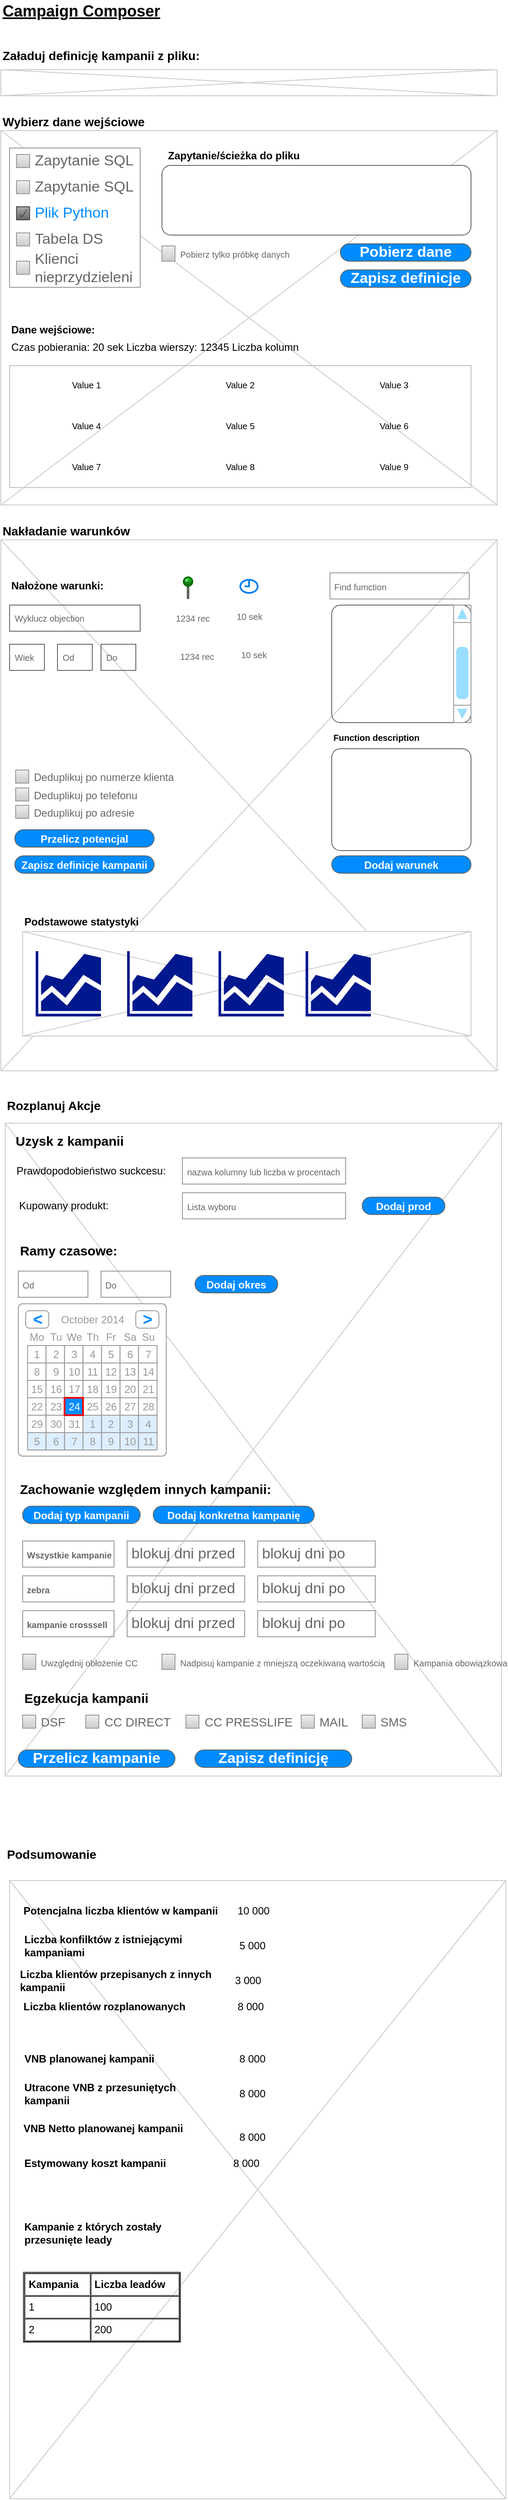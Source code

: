 <mxfile version="12.8.4" type="github">
  <diagram name="Page-1" id="f1b7ffb7-ca1e-a977-7cf5-a751b3c06c05">
    <mxGraphModel dx="1248" dy="627" grid="1" gridSize="10" guides="1" tooltips="1" connect="1" arrows="1" fold="1" page="1" pageScale="1" pageWidth="826" pageHeight="1169" background="#ffffff" math="0" shadow="0">
      <root>
        <mxCell id="0" />
        <mxCell id="1" parent="0" />
        <mxCell id="13" value="" style="verticalLabelPosition=bottom;verticalAlign=top;strokeWidth=1;shape=mxgraph.mockup.graphics.iconGrid;strokeColor=#CCCCCC;gridSize=1,1;" parent="1" vertex="1">
          <mxGeometry x="190" y="220" width="570" height="430" as="geometry" />
        </mxCell>
        <mxCell id="2" value="Campaign Composer" style="text;spacingTop=-5;fontSize=18;fontStyle=5" parent="1" vertex="1">
          <mxGeometry x="190" y="70" width="230" height="20" as="geometry" />
        </mxCell>
        <mxCell id="10" value="Wybierz dane wejściowe" style="text;spacingTop=-5;fontSize=14;fontStyle=1" parent="1" vertex="1">
          <mxGeometry x="190" y="200" width="250" height="20" as="geometry" />
        </mxCell>
        <mxCell id="50" value="" style="verticalLabelPosition=bottom;verticalAlign=top;strokeWidth=1;shape=mxgraph.mockup.graphics.iconGrid;strokeColor=#CCCCCC;gridSize=1,1;" parent="1" vertex="1">
          <mxGeometry x="190" y="150" width="570" height="30" as="geometry" />
        </mxCell>
        <mxCell id="51" value="Zapytanie/ścieżka do pliku" style="text;spacingTop=-5;fontStyle=1" parent="1" vertex="1">
          <mxGeometry x="380" y="240" width="30" height="20" as="geometry" />
        </mxCell>
        <mxCell id="rB9tY-ax31ugRvZ0QZS--175" value="" style="strokeWidth=1;shadow=0;dashed=0;align=center;html=1;shape=mxgraph.mockup.forms.rrect;rSize=0;strokeColor=#999999;fillColor=#ffffff;recursiveResize=0;" parent="1" vertex="1">
          <mxGeometry x="200" y="240" width="150" height="160" as="geometry" />
        </mxCell>
        <mxCell id="rB9tY-ax31ugRvZ0QZS--176" value="Zapytanie SQL" style="strokeWidth=1;shadow=0;dashed=0;align=center;html=1;shape=mxgraph.mockup.forms.rrect;rSize=0;fillColor=#eeeeee;strokeColor=#999999;gradientColor=#cccccc;align=left;spacingLeft=4;fontSize=17;fontColor=#666666;labelPosition=right;" parent="rB9tY-ax31ugRvZ0QZS--175" vertex="1">
          <mxGeometry x="8" y="7.5" width="15" height="15" as="geometry" />
        </mxCell>
        <mxCell id="rB9tY-ax31ugRvZ0QZS--177" value="Zapytanie SQL" style="strokeWidth=1;shadow=0;dashed=0;align=center;html=1;shape=mxgraph.mockup.forms.rrect;rSize=0;fillColor=#eeeeee;strokeColor=#999999;gradientColor=#cccccc;align=left;spacingLeft=4;fontSize=17;fontColor=#666666;labelPosition=right;" parent="rB9tY-ax31ugRvZ0QZS--175" vertex="1">
          <mxGeometry x="8" y="37.5" width="15" height="15" as="geometry" />
        </mxCell>
        <mxCell id="rB9tY-ax31ugRvZ0QZS--178" value="Plik Python" style="strokeWidth=1;shadow=0;dashed=0;align=center;html=1;shape=mxgraph.mockup.forms.checkbox;rSize=0;resizable=0;fillColor=#aaaaaa;strokeColor=#444444;gradientColor=#666666;align=left;spacingLeft=4;fontSize=17;fontColor=#008cff;labelPosition=right;" parent="rB9tY-ax31ugRvZ0QZS--175" vertex="1">
          <mxGeometry x="8" y="67.5" width="15" height="15" as="geometry" />
        </mxCell>
        <mxCell id="rB9tY-ax31ugRvZ0QZS--179" value="Tabela DS" style="strokeWidth=1;shadow=0;dashed=0;align=center;html=1;shape=mxgraph.mockup.forms.rrect;rSize=0;fillColor=#eeeeee;strokeColor=#999999;gradientColor=#cccccc;align=left;spacingLeft=4;fontSize=17;fontColor=#666666;labelPosition=right;" parent="rB9tY-ax31ugRvZ0QZS--175" vertex="1">
          <mxGeometry x="8" y="97.5" width="15" height="15" as="geometry" />
        </mxCell>
        <mxCell id="rB9tY-ax31ugRvZ0QZS--188" value="Klienci&lt;br&gt;nieprzydzieleni" style="strokeWidth=1;shadow=0;dashed=0;align=center;html=1;shape=mxgraph.mockup.forms.rrect;rSize=0;fillColor=#eeeeee;strokeColor=#999999;gradientColor=#cccccc;align=left;spacingLeft=4;fontSize=17;fontColor=#666666;labelPosition=right;" parent="rB9tY-ax31ugRvZ0QZS--175" vertex="1">
          <mxGeometry x="8" y="130" width="15" height="15" as="geometry" />
        </mxCell>
        <mxCell id="rB9tY-ax31ugRvZ0QZS--185" value="" style="shape=mxgraph.mockup.containers.marginRect;rectMarginTop=10;strokeColor=#666666;strokeWidth=1;dashed=0;rounded=1;arcSize=5;recursiveResize=0;" parent="1" vertex="1">
          <mxGeometry x="375" y="250" width="355" height="90" as="geometry" />
        </mxCell>
        <mxCell id="rB9tY-ax31ugRvZ0QZS--189" value="Załaduj definicję kampanii z pliku:" style="text;spacingTop=-5;fontSize=14;fontStyle=1" parent="1" vertex="1">
          <mxGeometry x="190" y="124" width="250" height="20" as="geometry" />
        </mxCell>
        <mxCell id="rB9tY-ax31ugRvZ0QZS--190" value="" style="shape=image;html=1;verticalAlign=top;verticalLabelPosition=bottom;labelBackgroundColor=#ffffff;imageAspect=0;aspect=fixed;image=https://cdn4.iconfinder.com/data/icons/common-toolbar/36/Open-128.png;fontSize=14;" parent="1" vertex="1">
          <mxGeometry x="210" y="156" width="18" height="18" as="geometry" />
        </mxCell>
        <mxCell id="rB9tY-ax31ugRvZ0QZS--191" value="Zapisz definicje" style="strokeWidth=1;shadow=0;dashed=0;align=center;html=1;shape=mxgraph.mockup.buttons.button;strokeColor=#666666;fontColor=#ffffff;mainText=;buttonStyle=round;fontSize=17;fontStyle=1;fillColor=#008cff;whiteSpace=wrap;" parent="1" vertex="1">
          <mxGeometry x="580" y="380" width="150" height="20" as="geometry" />
        </mxCell>
        <mxCell id="rB9tY-ax31ugRvZ0QZS--192" value="Pobierz dane" style="strokeWidth=1;shadow=0;dashed=0;align=center;html=1;shape=mxgraph.mockup.buttons.button;strokeColor=#666666;fontColor=#ffffff;mainText=;buttonStyle=round;fontSize=17;fontStyle=1;fillColor=#008cff;whiteSpace=wrap;" parent="1" vertex="1">
          <mxGeometry x="580" y="350" width="150" height="20" as="geometry" />
        </mxCell>
        <mxCell id="rB9tY-ax31ugRvZ0QZS--199" value="&lt;table border=&quot;0&quot; width=&quot;100%&quot; style=&quot;width: 100% ; height: 100% ; border-collapse: collapse ; font-size: 10px&quot;&gt;&lt;tbody&gt;&lt;tr&gt;&lt;td align=&quot;center&quot;&gt;&lt;font style=&quot;font-size: 10px&quot;&gt;Value 1&lt;/font&gt;&lt;/td&gt;&lt;td align=&quot;center&quot;&gt;&lt;font style=&quot;font-size: 10px&quot;&gt;Value 2&lt;/font&gt;&lt;/td&gt;&lt;td align=&quot;center&quot;&gt;&lt;font style=&quot;font-size: 10px&quot;&gt;Value 3&lt;/font&gt;&lt;/td&gt;&lt;/tr&gt;&lt;tr&gt;&lt;td align=&quot;center&quot;&gt;&lt;font style=&quot;font-size: 10px&quot;&gt;Value 4&lt;/font&gt;&lt;/td&gt;&lt;td align=&quot;center&quot;&gt;&lt;font style=&quot;font-size: 10px&quot;&gt;Value 5&lt;/font&gt;&lt;/td&gt;&lt;td align=&quot;center&quot;&gt;&lt;font style=&quot;font-size: 10px&quot;&gt;Value 6&lt;/font&gt;&lt;/td&gt;&lt;/tr&gt;&lt;tr&gt;&lt;td align=&quot;center&quot;&gt;&lt;font style=&quot;font-size: 10px&quot;&gt;Value 7&lt;/font&gt;&lt;/td&gt;&lt;td align=&quot;center&quot;&gt;&lt;font style=&quot;font-size: 10px&quot;&gt;Value 8&lt;/font&gt;&lt;/td&gt;&lt;td align=&quot;center&quot;&gt;&lt;font style=&quot;font-size: 10px&quot;&gt;Value 9&lt;/font&gt;&lt;/td&gt;&lt;/tr&gt;&lt;/tbody&gt;&lt;/table&gt;" style="text;html=1;strokeColor=#c0c0c0;fillColor=none;overflow=fill;fontSize=14;" parent="1" vertex="1">
          <mxGeometry x="200" y="490" width="530" height="140" as="geometry" />
        </mxCell>
        <mxCell id="rB9tY-ax31ugRvZ0QZS--203" value="Dane wejściowe:&#xa;" style="text;spacingTop=-5;fontStyle=1" parent="1" vertex="1">
          <mxGeometry x="200" y="440" width="30" height="20" as="geometry" />
        </mxCell>
        <mxCell id="rB9tY-ax31ugRvZ0QZS--206" value="Czas pobierania: 20 sek Liczba wierszy: 12345 Liczba kolumn" style="text;spacingTop=-5;fontStyle=0" parent="1" vertex="1">
          <mxGeometry x="200" y="460" width="30" height="20" as="geometry" />
        </mxCell>
        <mxCell id="rB9tY-ax31ugRvZ0QZS--207" value="&lt;font style=&quot;font-size: 10px&quot;&gt;Pobierz tylko próbkę danych&lt;/font&gt;" style="strokeWidth=1;shadow=0;dashed=0;align=center;html=1;shape=mxgraph.mockup.forms.rrect;rSize=0;fillColor=#eeeeee;strokeColor=#999999;gradientColor=#cccccc;align=left;spacingLeft=4;fontSize=17;fontColor=#666666;labelPosition=right;" parent="1" vertex="1">
          <mxGeometry x="375" y="352.5" width="15" height="17.5" as="geometry" />
        </mxCell>
        <mxCell id="rB9tY-ax31ugRvZ0QZS--212" value="Nakładanie warunków" style="text;spacingTop=-5;fontSize=14;fontStyle=1" parent="1" vertex="1">
          <mxGeometry x="190" y="670" width="250" height="20" as="geometry" />
        </mxCell>
        <mxCell id="rB9tY-ax31ugRvZ0QZS--213" value="" style="verticalLabelPosition=bottom;verticalAlign=top;strokeWidth=1;shape=mxgraph.mockup.graphics.iconGrid;strokeColor=#CCCCCC;gridSize=1,1;" parent="1" vertex="1">
          <mxGeometry x="190" y="690" width="570" height="610" as="geometry" />
        </mxCell>
        <mxCell id="rB9tY-ax31ugRvZ0QZS--224" value="" style="shape=mxgraph.mockup.containers.marginRect;rectMarginTop=10;strokeColor=#666666;strokeWidth=1;dashed=0;rounded=1;arcSize=5;recursiveResize=0;fillColor=none;gradientColor=none;fontSize=14;" parent="1" vertex="1">
          <mxGeometry x="570" y="755" width="160" height="145" as="geometry" />
        </mxCell>
        <mxCell id="rB9tY-ax31ugRvZ0QZS--230" value="" style="verticalLabelPosition=bottom;shadow=0;dashed=0;align=center;html=1;verticalAlign=top;strokeWidth=1;shape=mxgraph.mockup.navigation.scrollBar;strokeColor=#999999;barPos=20;fillColor2=#99ddff;strokeColor2=none;direction=north;fillColor=none;gradientColor=none;fontSize=10;" parent="1" vertex="1">
          <mxGeometry x="710" y="765" width="10" height="135" as="geometry" />
        </mxCell>
        <mxCell id="rB9tY-ax31ugRvZ0QZS--234" value="" style="shape=image;html=1;verticalAlign=top;verticalLabelPosition=bottom;labelBackgroundColor=#ffffff;imageAspect=0;aspect=fixed;image=https://cdn3.iconfinder.com/data/icons/wpzoom-developer-icon-set/500/67-128.png;fillColor=none;gradientColor=none;fontSize=13;" parent="1" vertex="1">
          <mxGeometry x="710" y="736" width="18" height="18" as="geometry" />
        </mxCell>
        <mxCell id="rB9tY-ax31ugRvZ0QZS--235" value="" style="shape=mxgraph.mockup.containers.marginRect;rectMarginTop=10;strokeColor=#666666;strokeWidth=1;dashed=0;rounded=1;arcSize=5;recursiveResize=0;fillColor=none;gradientColor=none;fontSize=12;" parent="1" vertex="1">
          <mxGeometry x="570" y="920" width="160" height="127" as="geometry" />
        </mxCell>
        <mxCell id="rB9tY-ax31ugRvZ0QZS--239" value="Function description" style="text;spacingTop=-5;fontStyle=1;fontSize=10;" parent="1" vertex="1">
          <mxGeometry x="570" y="910" width="30" height="20" as="geometry" />
        </mxCell>
        <mxCell id="rB9tY-ax31ugRvZ0QZS--242" value="&lt;span style=&quot;font-size: 12px&quot;&gt;Dodaj warunek&lt;/span&gt;" style="strokeWidth=1;shadow=0;dashed=0;align=center;html=1;shape=mxgraph.mockup.buttons.button;strokeColor=#666666;fontColor=#ffffff;mainText=;buttonStyle=round;fontSize=17;fontStyle=1;fillColor=#008cff;whiteSpace=wrap;" parent="1" vertex="1">
          <mxGeometry x="570" y="1053" width="160" height="20" as="geometry" />
        </mxCell>
        <mxCell id="rB9tY-ax31ugRvZ0QZS--243" value="Nałożone warunki:" style="text;spacingTop=-5;fontSize=12;fontStyle=1" parent="1" vertex="1">
          <mxGeometry x="200" y="734" width="250" height="20" as="geometry" />
        </mxCell>
        <mxCell id="rB9tY-ax31ugRvZ0QZS--244" value="&lt;font style=&quot;font-size: 10px&quot;&gt;Wyklucz objection&lt;/font&gt;" style="strokeWidth=1;shadow=0;dashed=0;align=center;html=1;shape=mxgraph.mockup.text.textBox;fontColor=#666666;align=left;fontSize=17;spacingLeft=4;spacingTop=-3;strokeColor=#666666;mainText=;fillColor=none;gradientColor=none;" parent="1" vertex="1">
          <mxGeometry x="200" y="765" width="150" height="30" as="geometry" />
        </mxCell>
        <mxCell id="rB9tY-ax31ugRvZ0QZS--245" value="" style="html=1;verticalLabelPosition=bottom;align=center;labelBackgroundColor=#ffffff;verticalAlign=top;strokeWidth=2;strokeColor=#0080F0;shadow=0;dashed=0;shape=mxgraph.ios7.icons.clock;fillColor=none;gradientColor=none;fontSize=12;" parent="1" vertex="1">
          <mxGeometry x="465" y="736" width="20" height="15" as="geometry" />
        </mxCell>
        <mxCell id="rB9tY-ax31ugRvZ0QZS--246" value="&lt;font style=&quot;font-size: 10px&quot;&gt;10 sek&lt;/font&gt;" style="strokeWidth=1;shadow=0;dashed=0;align=center;html=1;shape=mxgraph.mockup.text.textBox;fontColor=#666666;align=left;fontSize=17;spacingLeft=4;spacingTop=-3;strokeColor=none;mainText=;fillColor=none;gradientColor=none;" parent="1" vertex="1">
          <mxGeometry x="455" y="765.5" width="40" height="25" as="geometry" />
        </mxCell>
        <mxCell id="rB9tY-ax31ugRvZ0QZS--249" value="" style="verticalLabelPosition=top;shadow=0;dashed=0;align=center;html=1;verticalAlign=bottom;strokeWidth=1;shape=mxgraph.mockup.misc.pin;fillColor2=#00dd00;fillColor3=#004400;strokeColor=#006600;fillColor=none;gradientColor=none;fontSize=12;" parent="1" vertex="1">
          <mxGeometry x="400" y="733" width="10" height="25" as="geometry" />
        </mxCell>
        <mxCell id="rB9tY-ax31ugRvZ0QZS--250" value="&lt;font style=&quot;font-size: 10px&quot;&gt;1234 rec&lt;/font&gt;" style="strokeWidth=1;shadow=0;dashed=0;align=center;html=1;shape=mxgraph.mockup.text.textBox;fontColor=#666666;align=left;fontSize=17;spacingLeft=4;spacingTop=-3;strokeColor=none;mainText=;fillColor=none;gradientColor=none;" parent="1" vertex="1">
          <mxGeometry x="385" y="767.5" width="40" height="25" as="geometry" />
        </mxCell>
        <mxCell id="rB9tY-ax31ugRvZ0QZS--251" value="&lt;font style=&quot;font-size: 10px&quot;&gt;Wiek&lt;/font&gt;" style="strokeWidth=1;shadow=0;dashed=0;align=center;html=1;shape=mxgraph.mockup.text.textBox;fontColor=#666666;align=left;fontSize=17;spacingLeft=4;spacingTop=-3;strokeColor=#666666;mainText=;fillColor=none;gradientColor=none;" parent="1" vertex="1">
          <mxGeometry x="200" y="810" width="40" height="30" as="geometry" />
        </mxCell>
        <mxCell id="rB9tY-ax31ugRvZ0QZS--252" value="&lt;font style=&quot;font-size: 10px&quot;&gt;Od&lt;/font&gt;" style="strokeWidth=1;shadow=0;dashed=0;align=center;html=1;shape=mxgraph.mockup.text.textBox;fontColor=#666666;align=left;fontSize=17;spacingLeft=4;spacingTop=-3;strokeColor=#666666;mainText=;fillColor=none;gradientColor=none;" parent="1" vertex="1">
          <mxGeometry x="255" y="810" width="40" height="30" as="geometry" />
        </mxCell>
        <mxCell id="rB9tY-ax31ugRvZ0QZS--253" value="&lt;font style=&quot;font-size: 10px&quot;&gt;Do&lt;/font&gt;" style="strokeWidth=1;shadow=0;dashed=0;align=center;html=1;shape=mxgraph.mockup.text.textBox;fontColor=#666666;align=left;fontSize=17;spacingLeft=4;spacingTop=-3;strokeColor=#666666;mainText=;fillColor=none;gradientColor=none;" parent="1" vertex="1">
          <mxGeometry x="305" y="810" width="40" height="30" as="geometry" />
        </mxCell>
        <mxCell id="rB9tY-ax31ugRvZ0QZS--256" value="&lt;font style=&quot;font-size: 10px&quot;&gt;10 sek&lt;/font&gt;" style="strokeWidth=1;shadow=0;dashed=0;align=center;html=1;shape=mxgraph.mockup.text.textBox;fontColor=#666666;align=left;fontSize=17;spacingLeft=4;spacingTop=-3;strokeColor=none;mainText=;fillColor=none;gradientColor=none;" parent="1" vertex="1">
          <mxGeometry x="460" y="810" width="40" height="25" as="geometry" />
        </mxCell>
        <mxCell id="rB9tY-ax31ugRvZ0QZS--257" value="&lt;font style=&quot;font-size: 10px&quot;&gt;1234 rec&lt;/font&gt;" style="strokeWidth=1;shadow=0;dashed=0;align=center;html=1;shape=mxgraph.mockup.text.textBox;fontColor=#666666;align=left;fontSize=17;spacingLeft=4;spacingTop=-3;strokeColor=none;mainText=;fillColor=none;gradientColor=none;" parent="1" vertex="1">
          <mxGeometry x="390" y="812" width="40" height="25" as="geometry" />
        </mxCell>
        <mxCell id="rB9tY-ax31ugRvZ0QZS--258" value="&lt;span style=&quot;font-size: 12px&quot;&gt;Przelicz potencjal&lt;/span&gt;&lt;span style=&quot;color: rgba(0 , 0 , 0 , 0) ; font-family: monospace ; font-size: 0px ; font-weight: 400 ; white-space: nowrap&quot;&gt;%3CmxGraphModel%3E%3Croot%3E%3CmxCell%20id%3D%220%22%2F%3E%3CmxCell%20id%3D%221%22%20parent%3D%220%22%2F%3E%3CmxCell%20id%3D%222%22%20value%3D%22%26lt%3Bspan%20style%3D%26quot%3Bfont-size%3A%2012px%26quot%3B%26gt%3BDodaj%20warunek%26lt%3B%2Fspan%26gt%3B%22%20style%3D%22strokeWidth%3D1%3Bshadow%3D0%3Bdashed%3D0%3Balign%3Dcenter%3Bhtml%3D1%3Bshape%3Dmxgraph.mockup.buttons.button%3BstrokeColor%3D%23666666%3BfontColor%3D%23ffffff%3BmainText%3D%3BbuttonStyle%3Dround%3BfontSize%3D17%3BfontStyle%3D1%3BfillColor%3D%23008cff%3BwhiteSpace%3Dwrap%3B%22%20vertex%3D%221%22%20parent%3D%221%22%3E%3CmxGeometry%20x%3D%22570%22%20y%3D%221053%22%20width%3D%22160%22%20height%3D%2220%22%20as%3D%22geometry%22%2F%3E%3C%2FmxCell%3E%3C%2Froot%3E%3C%2FmxGraphModel%3E&lt;/span&gt;" style="strokeWidth=1;shadow=0;dashed=0;align=center;html=1;shape=mxgraph.mockup.buttons.button;strokeColor=#666666;fontColor=#ffffff;mainText=;buttonStyle=round;fontSize=17;fontStyle=1;fillColor=#008cff;whiteSpace=wrap;" parent="1" vertex="1">
          <mxGeometry x="206" y="1023" width="160" height="20" as="geometry" />
        </mxCell>
        <mxCell id="rB9tY-ax31ugRvZ0QZS--259" value="&lt;span style=&quot;font-size: 12px&quot;&gt;Zapisz definicje kampanii&lt;/span&gt;" style="strokeWidth=1;shadow=0;dashed=0;align=center;html=1;shape=mxgraph.mockup.buttons.button;strokeColor=#666666;fontColor=#ffffff;mainText=;buttonStyle=round;fontSize=17;fontStyle=1;fillColor=#008cff;whiteSpace=wrap;" parent="1" vertex="1">
          <mxGeometry x="206" y="1053" width="160" height="20" as="geometry" />
        </mxCell>
        <mxCell id="rB9tY-ax31ugRvZ0QZS--261" value="" style="verticalLabelPosition=bottom;verticalAlign=top;strokeWidth=1;shape=mxgraph.mockup.graphics.iconGrid;strokeColor=#CCCCCC;gridSize=1,1;" parent="1" vertex="1">
          <mxGeometry x="215" y="1140" width="515" height="120" as="geometry" />
        </mxCell>
        <mxCell id="rB9tY-ax31ugRvZ0QZS--262" value="Podstawowe statystyki" style="text;spacingTop=-5;fontSize=12;fontStyle=1" parent="1" vertex="1">
          <mxGeometry x="215" y="1120" width="250" height="20" as="geometry" />
        </mxCell>
        <mxCell id="rB9tY-ax31ugRvZ0QZS--263" value="" style="aspect=fixed;pointerEvents=1;shadow=0;dashed=0;html=1;strokeColor=none;labelPosition=center;verticalLabelPosition=bottom;verticalAlign=top;align=center;fillColor=#00188D;shape=mxgraph.mscae.general.graph;fontSize=12;" parent="1" vertex="1">
          <mxGeometry x="230" y="1162.5" width="75" height="75" as="geometry" />
        </mxCell>
        <mxCell id="rB9tY-ax31ugRvZ0QZS--264" value="" style="aspect=fixed;pointerEvents=1;shadow=0;dashed=0;html=1;strokeColor=none;labelPosition=center;verticalLabelPosition=bottom;verticalAlign=top;align=center;fillColor=#00188D;shape=mxgraph.mscae.general.graph;fontSize=12;" parent="1" vertex="1">
          <mxGeometry x="335" y="1162.5" width="75" height="75" as="geometry" />
        </mxCell>
        <mxCell id="rB9tY-ax31ugRvZ0QZS--265" value="" style="aspect=fixed;pointerEvents=1;shadow=0;dashed=0;html=1;strokeColor=none;labelPosition=center;verticalLabelPosition=bottom;verticalAlign=top;align=center;fillColor=#00188D;shape=mxgraph.mscae.general.graph;fontSize=12;" parent="1" vertex="1">
          <mxGeometry x="440" y="1162.5" width="75" height="75" as="geometry" />
        </mxCell>
        <mxCell id="rB9tY-ax31ugRvZ0QZS--266" value="" style="aspect=fixed;pointerEvents=1;shadow=0;dashed=0;html=1;strokeColor=none;labelPosition=center;verticalLabelPosition=bottom;verticalAlign=top;align=center;fillColor=#00188D;shape=mxgraph.mscae.general.graph;fontSize=12;" parent="1" vertex="1">
          <mxGeometry x="540" y="1162.5" width="75" height="75" as="geometry" />
        </mxCell>
        <mxCell id="rB9tY-ax31ugRvZ0QZS--267" value="Rozplanuj Akcje" style="text;spacingTop=-5;fontSize=14;fontStyle=1" parent="1" vertex="1">
          <mxGeometry x="195" y="1330" width="250" height="20" as="geometry" />
        </mxCell>
        <mxCell id="rB9tY-ax31ugRvZ0QZS--268" value="" style="verticalLabelPosition=bottom;verticalAlign=top;strokeWidth=1;shape=mxgraph.mockup.graphics.iconGrid;strokeColor=#CCCCCC;gridSize=1,1;" parent="1" vertex="1">
          <mxGeometry x="195" y="1360" width="570" height="750" as="geometry" />
        </mxCell>
        <mxCell id="rB9tY-ax31ugRvZ0QZS--273" value="Uzysk z kampanii" style="text;spacingTop=-5;fontSize=15;fontStyle=1" parent="1" vertex="1">
          <mxGeometry x="205" y="1370" width="115" height="20" as="geometry" />
        </mxCell>
        <mxCell id="rB9tY-ax31ugRvZ0QZS--274" value="Prawdopodobieństwo suckcesu:" style="rounded=0;whiteSpace=wrap;html=1;strokeColor=none;fillColor=none;gradientColor=none;fontSize=12;align=left;" parent="1" vertex="1">
          <mxGeometry x="206" y="1400" width="190" height="30" as="geometry" />
        </mxCell>
        <mxCell id="rB9tY-ax31ugRvZ0QZS--276" value="&lt;font style=&quot;font-size: 10px&quot;&gt;Find fumction&lt;/font&gt;" style="strokeWidth=1;shadow=0;dashed=0;align=center;html=1;shape=mxgraph.mockup.forms.pwField;strokeColor=#999999;mainText=;align=left;fontColor=#666666;fontSize=17;spacingLeft=3;fillColor=none;gradientColor=none;" parent="1" vertex="1">
          <mxGeometry x="568" y="728" width="160" height="30" as="geometry" />
        </mxCell>
        <mxCell id="rB9tY-ax31ugRvZ0QZS--223" value="&lt;font style=&quot;font-size: 10px&quot;&gt;nazwa kolumny lub liczba w procentach&lt;/font&gt;" style="strokeWidth=1;shadow=0;dashed=0;align=center;html=1;shape=mxgraph.mockup.forms.pwField;strokeColor=#999999;mainText=;align=left;fontColor=#666666;fontSize=17;spacingLeft=3;fillColor=none;gradientColor=none;" parent="1" vertex="1">
          <mxGeometry x="398.5" y="1400" width="187.5" height="30" as="geometry" />
        </mxCell>
        <mxCell id="rB9tY-ax31ugRvZ0QZS--277" value="Kupowany produkt:" style="rounded=0;whiteSpace=wrap;html=1;strokeColor=none;fillColor=none;gradientColor=none;fontSize=12;align=left;" parent="1" vertex="1">
          <mxGeometry x="208.5" y="1440" width="161.5" height="30" as="geometry" />
        </mxCell>
        <mxCell id="rB9tY-ax31ugRvZ0QZS--278" value="&lt;font style=&quot;font-size: 10px&quot;&gt;Lista wyboru&lt;/font&gt;" style="strokeWidth=1;shadow=0;dashed=0;align=center;html=1;shape=mxgraph.mockup.forms.pwField;strokeColor=#999999;mainText=;align=left;fontColor=#666666;fontSize=17;spacingLeft=3;fillColor=none;gradientColor=none;" parent="1" vertex="1">
          <mxGeometry x="398.5" y="1440" width="187.5" height="30" as="geometry" />
        </mxCell>
        <mxCell id="rB9tY-ax31ugRvZ0QZS--279" value="Ramy czasowe:" style="text;spacingTop=-5;fontSize=15;fontStyle=1" parent="1" vertex="1">
          <mxGeometry x="210" y="1496" width="115" height="20" as="geometry" />
        </mxCell>
        <mxCell id="rB9tY-ax31ugRvZ0QZS--280" value="" style="strokeWidth=1;shadow=0;dashed=0;align=center;html=1;shape=mxgraph.mockup.forms.rrect;rSize=5;strokeColor=#999999;fillColor=#ffffff;fontSize=12;" parent="1" vertex="1">
          <mxGeometry x="210" y="1567.5" width="170" height="175" as="geometry" />
        </mxCell>
        <mxCell id="rB9tY-ax31ugRvZ0QZS--281" value="October 2014" style="strokeWidth=1;shadow=0;dashed=0;align=center;html=1;shape=mxgraph.mockup.forms.anchor;fontColor=#999999;" parent="rB9tY-ax31ugRvZ0QZS--280" vertex="1">
          <mxGeometry x="31.875" y="8" width="106.25" height="20" as="geometry" />
        </mxCell>
        <mxCell id="rB9tY-ax31ugRvZ0QZS--282" value="&lt;" style="strokeWidth=1;shadow=0;dashed=0;align=center;html=1;shape=mxgraph.mockup.forms.rrect;rSize=4;strokeColor=#999999;fontColor=#008cff;fontSize=19;fontStyle=1;" parent="rB9tY-ax31ugRvZ0QZS--280" vertex="1">
          <mxGeometry x="8.5" y="8" width="26.562" height="20" as="geometry" />
        </mxCell>
        <mxCell id="rB9tY-ax31ugRvZ0QZS--283" value="&gt;" style="strokeWidth=1;shadow=0;dashed=0;align=center;html=1;shape=mxgraph.mockup.forms.rrect;rSize=4;strokeColor=#999999;fontColor=#008cff;fontSize=19;fontStyle=1;" parent="rB9tY-ax31ugRvZ0QZS--280" vertex="1">
          <mxGeometry x="134.938" y="8" width="26.562" height="20" as="geometry" />
        </mxCell>
        <mxCell id="rB9tY-ax31ugRvZ0QZS--284" value="Mo" style="strokeWidth=1;shadow=0;dashed=0;align=center;html=1;shape=mxgraph.mockup.forms.anchor;fontColor=#999999;" parent="rB9tY-ax31ugRvZ0QZS--280" vertex="1">
          <mxGeometry x="10.625" y="28" width="21.25" height="20" as="geometry" />
        </mxCell>
        <mxCell id="rB9tY-ax31ugRvZ0QZS--285" value="Tu" style="strokeWidth=1;shadow=0;dashed=0;align=center;html=1;shape=mxgraph.mockup.forms.anchor;fontColor=#999999;" parent="rB9tY-ax31ugRvZ0QZS--280" vertex="1">
          <mxGeometry x="31.875" y="28" width="21.25" height="20" as="geometry" />
        </mxCell>
        <mxCell id="rB9tY-ax31ugRvZ0QZS--286" value="We" style="strokeWidth=1;shadow=0;dashed=0;align=center;html=1;shape=mxgraph.mockup.forms.anchor;fontColor=#999999;" parent="rB9tY-ax31ugRvZ0QZS--280" vertex="1">
          <mxGeometry x="53.125" y="28" width="21.25" height="20" as="geometry" />
        </mxCell>
        <mxCell id="rB9tY-ax31ugRvZ0QZS--287" value="Th" style="strokeWidth=1;shadow=0;dashed=0;align=center;html=1;shape=mxgraph.mockup.forms.anchor;fontColor=#999999;" parent="rB9tY-ax31ugRvZ0QZS--280" vertex="1">
          <mxGeometry x="74.375" y="28" width="21.25" height="20" as="geometry" />
        </mxCell>
        <mxCell id="rB9tY-ax31ugRvZ0QZS--288" value="Fr" style="strokeWidth=1;shadow=0;dashed=0;align=center;html=1;shape=mxgraph.mockup.forms.anchor;fontColor=#999999;" parent="rB9tY-ax31ugRvZ0QZS--280" vertex="1">
          <mxGeometry x="95.625" y="28" width="21.25" height="20" as="geometry" />
        </mxCell>
        <mxCell id="rB9tY-ax31ugRvZ0QZS--289" value="Sa" style="strokeWidth=1;shadow=0;dashed=0;align=center;html=1;shape=mxgraph.mockup.forms.anchor;fontColor=#999999;" parent="rB9tY-ax31ugRvZ0QZS--280" vertex="1">
          <mxGeometry x="116.875" y="28" width="21.25" height="20" as="geometry" />
        </mxCell>
        <mxCell id="rB9tY-ax31ugRvZ0QZS--290" value="Su" style="strokeWidth=1;shadow=0;dashed=0;align=center;html=1;shape=mxgraph.mockup.forms.anchor;fontColor=#999999;" parent="rB9tY-ax31ugRvZ0QZS--280" vertex="1">
          <mxGeometry x="138.125" y="28" width="21.25" height="20" as="geometry" />
        </mxCell>
        <mxCell id="rB9tY-ax31ugRvZ0QZS--291" value="1" style="strokeWidth=1;shadow=0;dashed=0;align=center;html=1;shape=mxgraph.mockup.forms.rrect;rSize=0;strokeColor=#999999;fontColor=#999999;" parent="rB9tY-ax31ugRvZ0QZS--280" vertex="1">
          <mxGeometry x="10.625" y="48" width="21.25" height="20" as="geometry" />
        </mxCell>
        <mxCell id="rB9tY-ax31ugRvZ0QZS--292" value="2" style="strokeWidth=1;shadow=0;dashed=0;align=center;html=1;shape=mxgraph.mockup.forms.rrect;rSize=0;strokeColor=#999999;fontColor=#999999;" parent="rB9tY-ax31ugRvZ0QZS--280" vertex="1">
          <mxGeometry x="31.875" y="48" width="21.25" height="20" as="geometry" />
        </mxCell>
        <mxCell id="rB9tY-ax31ugRvZ0QZS--293" value="3" style="strokeWidth=1;shadow=0;dashed=0;align=center;html=1;shape=mxgraph.mockup.forms.rrect;rSize=0;strokeColor=#999999;fontColor=#999999;" parent="rB9tY-ax31ugRvZ0QZS--280" vertex="1">
          <mxGeometry x="53.125" y="48" width="21.25" height="20" as="geometry" />
        </mxCell>
        <mxCell id="rB9tY-ax31ugRvZ0QZS--294" value="4" style="strokeWidth=1;shadow=0;dashed=0;align=center;html=1;shape=mxgraph.mockup.forms.rrect;rSize=0;strokeColor=#999999;fontColor=#999999;" parent="rB9tY-ax31ugRvZ0QZS--280" vertex="1">
          <mxGeometry x="74.375" y="48" width="21.25" height="20" as="geometry" />
        </mxCell>
        <mxCell id="rB9tY-ax31ugRvZ0QZS--295" value="5" style="strokeWidth=1;shadow=0;dashed=0;align=center;html=1;shape=mxgraph.mockup.forms.rrect;rSize=0;strokeColor=#999999;fontColor=#999999;" parent="rB9tY-ax31ugRvZ0QZS--280" vertex="1">
          <mxGeometry x="95.625" y="48" width="21.25" height="20" as="geometry" />
        </mxCell>
        <mxCell id="rB9tY-ax31ugRvZ0QZS--296" value="6" style="strokeWidth=1;shadow=0;dashed=0;align=center;html=1;shape=mxgraph.mockup.forms.rrect;rSize=0;strokeColor=#999999;fontColor=#999999;" parent="rB9tY-ax31ugRvZ0QZS--280" vertex="1">
          <mxGeometry x="116.875" y="48" width="21.25" height="20" as="geometry" />
        </mxCell>
        <mxCell id="rB9tY-ax31ugRvZ0QZS--297" value="7" style="strokeWidth=1;shadow=0;dashed=0;align=center;html=1;shape=mxgraph.mockup.forms.rrect;rSize=0;strokeColor=#999999;fontColor=#999999;" parent="rB9tY-ax31ugRvZ0QZS--280" vertex="1">
          <mxGeometry x="138.125" y="48" width="21.25" height="20" as="geometry" />
        </mxCell>
        <mxCell id="rB9tY-ax31ugRvZ0QZS--298" value="8" style="strokeWidth=1;shadow=0;dashed=0;align=center;html=1;shape=mxgraph.mockup.forms.rrect;rSize=0;strokeColor=#999999;fontColor=#999999;" parent="rB9tY-ax31ugRvZ0QZS--280" vertex="1">
          <mxGeometry x="10.625" y="68" width="21.25" height="20" as="geometry" />
        </mxCell>
        <mxCell id="rB9tY-ax31ugRvZ0QZS--299" value="9" style="strokeWidth=1;shadow=0;dashed=0;align=center;html=1;shape=mxgraph.mockup.forms.rrect;rSize=0;strokeColor=#999999;fontColor=#999999;" parent="rB9tY-ax31ugRvZ0QZS--280" vertex="1">
          <mxGeometry x="31.875" y="68" width="21.25" height="20" as="geometry" />
        </mxCell>
        <mxCell id="rB9tY-ax31ugRvZ0QZS--300" value="10" style="strokeWidth=1;shadow=0;dashed=0;align=center;html=1;shape=mxgraph.mockup.forms.rrect;rSize=0;strokeColor=#999999;fontColor=#999999;" parent="rB9tY-ax31ugRvZ0QZS--280" vertex="1">
          <mxGeometry x="53.125" y="68" width="21.25" height="20" as="geometry" />
        </mxCell>
        <mxCell id="rB9tY-ax31ugRvZ0QZS--301" value="11" style="strokeWidth=1;shadow=0;dashed=0;align=center;html=1;shape=mxgraph.mockup.forms.rrect;rSize=0;strokeColor=#999999;fontColor=#999999;" parent="rB9tY-ax31ugRvZ0QZS--280" vertex="1">
          <mxGeometry x="74.375" y="68" width="21.25" height="20" as="geometry" />
        </mxCell>
        <mxCell id="rB9tY-ax31ugRvZ0QZS--302" value="12" style="strokeWidth=1;shadow=0;dashed=0;align=center;html=1;shape=mxgraph.mockup.forms.rrect;rSize=0;strokeColor=#999999;fontColor=#999999;" parent="rB9tY-ax31ugRvZ0QZS--280" vertex="1">
          <mxGeometry x="95.625" y="68" width="21.25" height="20" as="geometry" />
        </mxCell>
        <mxCell id="rB9tY-ax31ugRvZ0QZS--303" value="13" style="strokeWidth=1;shadow=0;dashed=0;align=center;html=1;shape=mxgraph.mockup.forms.rrect;rSize=0;strokeColor=#999999;fontColor=#999999;" parent="rB9tY-ax31ugRvZ0QZS--280" vertex="1">
          <mxGeometry x="116.875" y="68" width="21.25" height="20" as="geometry" />
        </mxCell>
        <mxCell id="rB9tY-ax31ugRvZ0QZS--304" value="14" style="strokeWidth=1;shadow=0;dashed=0;align=center;html=1;shape=mxgraph.mockup.forms.rrect;rSize=0;strokeColor=#999999;fontColor=#999999;" parent="rB9tY-ax31ugRvZ0QZS--280" vertex="1">
          <mxGeometry x="138.125" y="68" width="21.25" height="20" as="geometry" />
        </mxCell>
        <mxCell id="rB9tY-ax31ugRvZ0QZS--305" value="15" style="strokeWidth=1;shadow=0;dashed=0;align=center;html=1;shape=mxgraph.mockup.forms.rrect;rSize=0;strokeColor=#999999;fontColor=#999999;" parent="rB9tY-ax31ugRvZ0QZS--280" vertex="1">
          <mxGeometry x="10.625" y="88" width="21.25" height="20" as="geometry" />
        </mxCell>
        <mxCell id="rB9tY-ax31ugRvZ0QZS--306" value="16" style="strokeWidth=1;shadow=0;dashed=0;align=center;html=1;shape=mxgraph.mockup.forms.rrect;rSize=0;strokeColor=#999999;fontColor=#999999;" parent="rB9tY-ax31ugRvZ0QZS--280" vertex="1">
          <mxGeometry x="31.875" y="88" width="21.25" height="20" as="geometry" />
        </mxCell>
        <mxCell id="rB9tY-ax31ugRvZ0QZS--307" value="17" style="strokeWidth=1;shadow=0;dashed=0;align=center;html=1;shape=mxgraph.mockup.forms.rrect;rSize=0;strokeColor=#999999;fontColor=#999999;" parent="rB9tY-ax31ugRvZ0QZS--280" vertex="1">
          <mxGeometry x="53.125" y="88" width="21.25" height="20" as="geometry" />
        </mxCell>
        <mxCell id="rB9tY-ax31ugRvZ0QZS--308" value="18" style="strokeWidth=1;shadow=0;dashed=0;align=center;html=1;shape=mxgraph.mockup.forms.rrect;rSize=0;strokeColor=#999999;fontColor=#999999;" parent="rB9tY-ax31ugRvZ0QZS--280" vertex="1">
          <mxGeometry x="74.375" y="88" width="21.25" height="20" as="geometry" />
        </mxCell>
        <mxCell id="rB9tY-ax31ugRvZ0QZS--309" value="19" style="strokeWidth=1;shadow=0;dashed=0;align=center;html=1;shape=mxgraph.mockup.forms.rrect;rSize=0;strokeColor=#999999;fontColor=#999999;" parent="rB9tY-ax31ugRvZ0QZS--280" vertex="1">
          <mxGeometry x="95.625" y="88" width="21.25" height="20" as="geometry" />
        </mxCell>
        <mxCell id="rB9tY-ax31ugRvZ0QZS--310" value="20" style="strokeWidth=1;shadow=0;dashed=0;align=center;html=1;shape=mxgraph.mockup.forms.rrect;rSize=0;strokeColor=#999999;fontColor=#999999;" parent="rB9tY-ax31ugRvZ0QZS--280" vertex="1">
          <mxGeometry x="116.875" y="88" width="21.25" height="20" as="geometry" />
        </mxCell>
        <mxCell id="rB9tY-ax31ugRvZ0QZS--311" value="21" style="strokeWidth=1;shadow=0;dashed=0;align=center;html=1;shape=mxgraph.mockup.forms.rrect;rSize=0;strokeColor=#999999;fontColor=#999999;" parent="rB9tY-ax31ugRvZ0QZS--280" vertex="1">
          <mxGeometry x="138.125" y="88" width="21.25" height="20" as="geometry" />
        </mxCell>
        <mxCell id="rB9tY-ax31ugRvZ0QZS--312" value="22" style="strokeWidth=1;shadow=0;dashed=0;align=center;html=1;shape=mxgraph.mockup.forms.rrect;rSize=0;strokeColor=#999999;fontColor=#999999;" parent="rB9tY-ax31ugRvZ0QZS--280" vertex="1">
          <mxGeometry x="10.625" y="108" width="21.25" height="20" as="geometry" />
        </mxCell>
        <mxCell id="rB9tY-ax31ugRvZ0QZS--313" value="23" style="strokeWidth=1;shadow=0;dashed=0;align=center;html=1;shape=mxgraph.mockup.forms.rrect;rSize=0;strokeColor=#999999;fontColor=#999999;" parent="rB9tY-ax31ugRvZ0QZS--280" vertex="1">
          <mxGeometry x="31.875" y="108" width="21.25" height="20" as="geometry" />
        </mxCell>
        <mxCell id="rB9tY-ax31ugRvZ0QZS--314" value="25" style="strokeWidth=1;shadow=0;dashed=0;align=center;html=1;shape=mxgraph.mockup.forms.rrect;rSize=0;strokeColor=#999999;fontColor=#999999;" parent="rB9tY-ax31ugRvZ0QZS--280" vertex="1">
          <mxGeometry x="74.375" y="108" width="21.25" height="20" as="geometry" />
        </mxCell>
        <mxCell id="rB9tY-ax31ugRvZ0QZS--315" value="26" style="strokeWidth=1;shadow=0;dashed=0;align=center;html=1;shape=mxgraph.mockup.forms.rrect;rSize=0;strokeColor=#999999;fontColor=#999999;" parent="rB9tY-ax31ugRvZ0QZS--280" vertex="1">
          <mxGeometry x="95.625" y="108" width="21.25" height="20" as="geometry" />
        </mxCell>
        <mxCell id="rB9tY-ax31ugRvZ0QZS--316" value="27" style="strokeWidth=1;shadow=0;dashed=0;align=center;html=1;shape=mxgraph.mockup.forms.rrect;rSize=0;strokeColor=#999999;fontColor=#999999;" parent="rB9tY-ax31ugRvZ0QZS--280" vertex="1">
          <mxGeometry x="116.875" y="108" width="21.25" height="20" as="geometry" />
        </mxCell>
        <mxCell id="rB9tY-ax31ugRvZ0QZS--317" value="28" style="strokeWidth=1;shadow=0;dashed=0;align=center;html=1;shape=mxgraph.mockup.forms.rrect;rSize=0;strokeColor=#999999;fontColor=#999999;" parent="rB9tY-ax31ugRvZ0QZS--280" vertex="1">
          <mxGeometry x="138.125" y="108" width="21.25" height="20" as="geometry" />
        </mxCell>
        <mxCell id="rB9tY-ax31ugRvZ0QZS--318" value="29" style="strokeWidth=1;shadow=0;dashed=0;align=center;html=1;shape=mxgraph.mockup.forms.rrect;rSize=0;strokeColor=#999999;fontColor=#999999;" parent="rB9tY-ax31ugRvZ0QZS--280" vertex="1">
          <mxGeometry x="10.625" y="128" width="21.25" height="20" as="geometry" />
        </mxCell>
        <mxCell id="rB9tY-ax31ugRvZ0QZS--319" value="30" style="strokeWidth=1;shadow=0;dashed=0;align=center;html=1;shape=mxgraph.mockup.forms.rrect;rSize=0;strokeColor=#999999;fontColor=#999999;" parent="rB9tY-ax31ugRvZ0QZS--280" vertex="1">
          <mxGeometry x="31.875" y="128" width="21.25" height="20" as="geometry" />
        </mxCell>
        <mxCell id="rB9tY-ax31ugRvZ0QZS--320" value="31" style="strokeWidth=1;shadow=0;dashed=0;align=center;html=1;shape=mxgraph.mockup.forms.rrect;rSize=0;strokeColor=#999999;fontColor=#999999;" parent="rB9tY-ax31ugRvZ0QZS--280" vertex="1">
          <mxGeometry x="53.125" y="128" width="21.25" height="20" as="geometry" />
        </mxCell>
        <mxCell id="rB9tY-ax31ugRvZ0QZS--321" value="1" style="strokeWidth=1;shadow=0;dashed=0;align=center;html=1;shape=mxgraph.mockup.forms.rrect;rSize=0;strokeColor=#999999;fontColor=#999999;fillColor=#ddeeff;" parent="rB9tY-ax31ugRvZ0QZS--280" vertex="1">
          <mxGeometry x="74.375" y="128" width="21.25" height="20" as="geometry" />
        </mxCell>
        <mxCell id="rB9tY-ax31ugRvZ0QZS--322" value="2" style="strokeWidth=1;shadow=0;dashed=0;align=center;html=1;shape=mxgraph.mockup.forms.rrect;rSize=0;strokeColor=#999999;fontColor=#999999;fillColor=#ddeeff;" parent="rB9tY-ax31ugRvZ0QZS--280" vertex="1">
          <mxGeometry x="95.625" y="128" width="21.25" height="20" as="geometry" />
        </mxCell>
        <mxCell id="rB9tY-ax31ugRvZ0QZS--323" value="3" style="strokeWidth=1;shadow=0;dashed=0;align=center;html=1;shape=mxgraph.mockup.forms.rrect;rSize=0;strokeColor=#999999;fontColor=#999999;fillColor=#ddeeff;" parent="rB9tY-ax31ugRvZ0QZS--280" vertex="1">
          <mxGeometry x="116.875" y="128" width="21.25" height="20" as="geometry" />
        </mxCell>
        <mxCell id="rB9tY-ax31ugRvZ0QZS--324" value="4" style="strokeWidth=1;shadow=0;dashed=0;align=center;html=1;shape=mxgraph.mockup.forms.rrect;rSize=0;strokeColor=#999999;fontColor=#999999;fillColor=#ddeeff;" parent="rB9tY-ax31ugRvZ0QZS--280" vertex="1">
          <mxGeometry x="138.125" y="128" width="21.25" height="20" as="geometry" />
        </mxCell>
        <mxCell id="rB9tY-ax31ugRvZ0QZS--325" value="5" style="strokeWidth=1;shadow=0;dashed=0;align=center;html=1;shape=mxgraph.mockup.forms.rrect;rSize=0;strokeColor=#999999;fontColor=#999999;fillColor=#ddeeff;" parent="rB9tY-ax31ugRvZ0QZS--280" vertex="1">
          <mxGeometry x="10.625" y="148" width="21.25" height="20" as="geometry" />
        </mxCell>
        <mxCell id="rB9tY-ax31ugRvZ0QZS--326" value="6" style="strokeWidth=1;shadow=0;dashed=0;align=center;html=1;shape=mxgraph.mockup.forms.rrect;rSize=0;strokeColor=#999999;fontColor=#999999;fillColor=#ddeeff;" parent="rB9tY-ax31ugRvZ0QZS--280" vertex="1">
          <mxGeometry x="31.875" y="148" width="21.25" height="20" as="geometry" />
        </mxCell>
        <mxCell id="rB9tY-ax31ugRvZ0QZS--327" value="7" style="strokeWidth=1;shadow=0;dashed=0;align=center;html=1;shape=mxgraph.mockup.forms.rrect;rSize=0;strokeColor=#999999;fontColor=#999999;fillColor=#ddeeff;" parent="rB9tY-ax31ugRvZ0QZS--280" vertex="1">
          <mxGeometry x="53.125" y="148" width="21.25" height="20" as="geometry" />
        </mxCell>
        <mxCell id="rB9tY-ax31ugRvZ0QZS--328" value="8" style="strokeWidth=1;shadow=0;dashed=0;align=center;html=1;shape=mxgraph.mockup.forms.rrect;rSize=0;strokeColor=#999999;fontColor=#999999;fillColor=#ddeeff;" parent="rB9tY-ax31ugRvZ0QZS--280" vertex="1">
          <mxGeometry x="74.375" y="148" width="21.25" height="20" as="geometry" />
        </mxCell>
        <mxCell id="rB9tY-ax31ugRvZ0QZS--329" value="9" style="strokeWidth=1;shadow=0;dashed=0;align=center;html=1;shape=mxgraph.mockup.forms.rrect;rSize=0;strokeColor=#999999;fontColor=#999999;fillColor=#ddeeff;" parent="rB9tY-ax31ugRvZ0QZS--280" vertex="1">
          <mxGeometry x="95.625" y="148" width="21.25" height="20" as="geometry" />
        </mxCell>
        <mxCell id="rB9tY-ax31ugRvZ0QZS--330" value="10" style="strokeWidth=1;shadow=0;dashed=0;align=center;html=1;shape=mxgraph.mockup.forms.rrect;rSize=0;strokeColor=#999999;fontColor=#999999;fillColor=#ddeeff;" parent="rB9tY-ax31ugRvZ0QZS--280" vertex="1">
          <mxGeometry x="116.875" y="148" width="21.25" height="20" as="geometry" />
        </mxCell>
        <mxCell id="rB9tY-ax31ugRvZ0QZS--331" value="11" style="strokeWidth=1;shadow=0;dashed=0;align=center;html=1;shape=mxgraph.mockup.forms.rrect;rSize=0;strokeColor=#999999;fontColor=#999999;fillColor=#ddeeff;" parent="rB9tY-ax31ugRvZ0QZS--280" vertex="1">
          <mxGeometry x="138.125" y="148" width="21.25" height="20" as="geometry" />
        </mxCell>
        <mxCell id="rB9tY-ax31ugRvZ0QZS--332" value="24" style="strokeWidth=1;shadow=0;dashed=0;align=center;html=1;shape=mxgraph.mockup.forms.rrect;rSize=0;strokeColor=#ff0000;fontColor=#ffffff;strokeWidth=2;fillColor=#008cff;" parent="rB9tY-ax31ugRvZ0QZS--280" vertex="1">
          <mxGeometry x="53.125" y="108" width="21.25" height="20" as="geometry" />
        </mxCell>
        <mxCell id="rB9tY-ax31ugRvZ0QZS--333" value="&lt;font style=&quot;font-size: 10px&quot;&gt;Od&lt;/font&gt;" style="strokeWidth=1;shadow=0;dashed=0;align=center;html=1;shape=mxgraph.mockup.forms.pwField;strokeColor=#999999;mainText=;align=left;fontColor=#666666;fontSize=17;spacingLeft=3;fillColor=none;gradientColor=none;" parent="1" vertex="1">
          <mxGeometry x="210" y="1530" width="80" height="30" as="geometry" />
        </mxCell>
        <mxCell id="rB9tY-ax31ugRvZ0QZS--334" value="&lt;span style=&quot;font-size: 12px&quot;&gt;Dodaj prod&lt;/span&gt;" style="strokeWidth=1;shadow=0;dashed=0;align=center;html=1;shape=mxgraph.mockup.buttons.button;strokeColor=#666666;fontColor=#ffffff;mainText=;buttonStyle=round;fontSize=17;fontStyle=1;fillColor=#008cff;whiteSpace=wrap;" parent="1" vertex="1">
          <mxGeometry x="605" y="1445" width="95" height="20" as="geometry" />
        </mxCell>
        <mxCell id="rB9tY-ax31ugRvZ0QZS--335" value="&lt;font style=&quot;font-size: 10px&quot;&gt;Do&lt;/font&gt;" style="strokeWidth=1;shadow=0;dashed=0;align=center;html=1;shape=mxgraph.mockup.forms.pwField;strokeColor=#999999;mainText=;align=left;fontColor=#666666;fontSize=17;spacingLeft=3;fillColor=none;gradientColor=none;" parent="1" vertex="1">
          <mxGeometry x="305" y="1530" width="80" height="30" as="geometry" />
        </mxCell>
        <mxCell id="rB9tY-ax31ugRvZ0QZS--336" value="&lt;span style=&quot;font-size: 12px&quot;&gt;Dodaj okres&lt;/span&gt;" style="strokeWidth=1;shadow=0;dashed=0;align=center;html=1;shape=mxgraph.mockup.buttons.button;strokeColor=#666666;fontColor=#ffffff;mainText=;buttonStyle=round;fontSize=17;fontStyle=1;fillColor=#008cff;whiteSpace=wrap;" parent="1" vertex="1">
          <mxGeometry x="413" y="1535" width="95" height="20" as="geometry" />
        </mxCell>
        <mxCell id="rB9tY-ax31ugRvZ0QZS--337" value="Zachowanie względem innych kampanii:" style="text;spacingTop=-5;fontSize=15;fontStyle=1" parent="1" vertex="1">
          <mxGeometry x="210" y="1770" width="115" height="20" as="geometry" />
        </mxCell>
        <mxCell id="rB9tY-ax31ugRvZ0QZS--338" value="&lt;span style=&quot;font-size: 12px&quot;&gt;Dodaj typ kampanii&lt;/span&gt;" style="strokeWidth=1;shadow=0;dashed=0;align=center;html=1;shape=mxgraph.mockup.buttons.button;strokeColor=#666666;fontColor=#ffffff;mainText=;buttonStyle=round;fontSize=17;fontStyle=1;fillColor=#008cff;whiteSpace=wrap;" parent="1" vertex="1">
          <mxGeometry x="215" y="1800" width="135" height="20" as="geometry" />
        </mxCell>
        <mxCell id="rB9tY-ax31ugRvZ0QZS--339" value="&lt;span style=&quot;font-size: 12px&quot;&gt;Dodaj konkretna kampanię&lt;/span&gt;" style="strokeWidth=1;shadow=0;dashed=0;align=center;html=1;shape=mxgraph.mockup.buttons.button;strokeColor=#666666;fontColor=#ffffff;mainText=;buttonStyle=round;fontSize=17;fontStyle=1;fillColor=#008cff;whiteSpace=wrap;" parent="1" vertex="1">
          <mxGeometry x="365" y="1800" width="185" height="20" as="geometry" />
        </mxCell>
        <mxCell id="rB9tY-ax31ugRvZ0QZS--340" value="&lt;font style=&quot;font-size: 10px&quot;&gt;&lt;b&gt;Wszystkie kampanie&lt;/b&gt;&lt;/font&gt;" style="strokeWidth=1;shadow=0;dashed=0;align=center;html=1;shape=mxgraph.mockup.forms.pwField;strokeColor=#999999;mainText=;align=left;fontColor=#666666;fontSize=17;spacingLeft=3;fillColor=none;gradientColor=none;" parent="1" vertex="1">
          <mxGeometry x="215" y="1840" width="105" height="30" as="geometry" />
        </mxCell>
        <mxCell id="rB9tY-ax31ugRvZ0QZS--341" value="blokuj dni przed" style="strokeWidth=1;shadow=0;dashed=0;align=center;html=1;shape=mxgraph.mockup.forms.pwField;strokeColor=#999999;mainText=;align=left;fontColor=#666666;fontSize=17;spacingLeft=3;fillColor=none;gradientColor=none;" parent="1" vertex="1">
          <mxGeometry x="335" y="1840" width="135" height="30" as="geometry" />
        </mxCell>
        <mxCell id="rB9tY-ax31ugRvZ0QZS--342" value="blokuj dni po" style="strokeWidth=1;shadow=0;dashed=0;align=center;html=1;shape=mxgraph.mockup.forms.pwField;strokeColor=#999999;mainText=;align=left;fontColor=#666666;fontSize=17;spacingLeft=3;fillColor=none;gradientColor=none;" parent="1" vertex="1">
          <mxGeometry x="485" y="1840" width="135" height="30" as="geometry" />
        </mxCell>
        <mxCell id="rB9tY-ax31ugRvZ0QZS--343" value="&lt;font style=&quot;font-size: 10px&quot;&gt;&lt;b&gt;zebra&lt;/b&gt;&lt;/font&gt;" style="strokeWidth=1;shadow=0;dashed=0;align=center;html=1;shape=mxgraph.mockup.forms.pwField;strokeColor=#999999;mainText=;align=left;fontColor=#666666;fontSize=17;spacingLeft=3;fillColor=none;gradientColor=none;" parent="1" vertex="1">
          <mxGeometry x="215" y="1880" width="105" height="30" as="geometry" />
        </mxCell>
        <mxCell id="rB9tY-ax31ugRvZ0QZS--344" value="blokuj dni przed" style="strokeWidth=1;shadow=0;dashed=0;align=center;html=1;shape=mxgraph.mockup.forms.pwField;strokeColor=#999999;mainText=;align=left;fontColor=#666666;fontSize=17;spacingLeft=3;fillColor=none;gradientColor=none;" parent="1" vertex="1">
          <mxGeometry x="335" y="1880" width="135" height="30" as="geometry" />
        </mxCell>
        <mxCell id="rB9tY-ax31ugRvZ0QZS--345" value="blokuj dni po" style="strokeWidth=1;shadow=0;dashed=0;align=center;html=1;shape=mxgraph.mockup.forms.pwField;strokeColor=#999999;mainText=;align=left;fontColor=#666666;fontSize=17;spacingLeft=3;fillColor=none;gradientColor=none;" parent="1" vertex="1">
          <mxGeometry x="485" y="1880" width="135" height="30" as="geometry" />
        </mxCell>
        <mxCell id="rB9tY-ax31ugRvZ0QZS--349" value="&lt;font style=&quot;font-size: 10px&quot;&gt;&lt;b&gt;kampanie crosssell&lt;/b&gt;&lt;/font&gt;" style="strokeWidth=1;shadow=0;dashed=0;align=center;html=1;shape=mxgraph.mockup.forms.pwField;strokeColor=#999999;mainText=;align=left;fontColor=#666666;fontSize=17;spacingLeft=3;fillColor=none;gradientColor=none;" parent="1" vertex="1">
          <mxGeometry x="215" y="1920" width="105" height="30" as="geometry" />
        </mxCell>
        <mxCell id="rB9tY-ax31ugRvZ0QZS--350" value="blokuj dni przed" style="strokeWidth=1;shadow=0;dashed=0;align=center;html=1;shape=mxgraph.mockup.forms.pwField;strokeColor=#999999;mainText=;align=left;fontColor=#666666;fontSize=17;spacingLeft=3;fillColor=none;gradientColor=none;" parent="1" vertex="1">
          <mxGeometry x="335" y="1920" width="135" height="30" as="geometry" />
        </mxCell>
        <mxCell id="rB9tY-ax31ugRvZ0QZS--351" value="blokuj dni po" style="strokeWidth=1;shadow=0;dashed=0;align=center;html=1;shape=mxgraph.mockup.forms.pwField;strokeColor=#999999;mainText=;align=left;fontColor=#666666;fontSize=17;spacingLeft=3;fillColor=none;gradientColor=none;" parent="1" vertex="1">
          <mxGeometry x="485" y="1920" width="135" height="30" as="geometry" />
        </mxCell>
        <mxCell id="rB9tY-ax31ugRvZ0QZS--352" value="&lt;font style=&quot;font-size: 10px&quot;&gt;Uwzględnij obłożenie CC&lt;/font&gt;" style="strokeWidth=1;shadow=0;dashed=0;align=center;html=1;shape=mxgraph.mockup.forms.rrect;rSize=0;fillColor=#eeeeee;strokeColor=#999999;gradientColor=#cccccc;align=left;spacingLeft=4;fontSize=17;fontColor=#666666;labelPosition=right;" parent="1" vertex="1">
          <mxGeometry x="215" y="1970" width="15" height="17.5" as="geometry" />
        </mxCell>
        <mxCell id="rB9tY-ax31ugRvZ0QZS--353" value="&lt;font style=&quot;font-size: 10px&quot;&gt;Nadpisuj kampanie z mniejszą oczekiwaną wartością&lt;/font&gt;" style="strokeWidth=1;shadow=0;dashed=0;align=center;html=1;shape=mxgraph.mockup.forms.rrect;rSize=0;fillColor=#eeeeee;strokeColor=#999999;gradientColor=#cccccc;align=left;spacingLeft=4;fontSize=17;fontColor=#666666;labelPosition=right;" parent="1" vertex="1">
          <mxGeometry x="375" y="1970" width="15" height="17.5" as="geometry" />
        </mxCell>
        <mxCell id="rB9tY-ax31ugRvZ0QZS--354" value="Przelicz kampanie" style="strokeWidth=1;shadow=0;dashed=0;align=center;html=1;shape=mxgraph.mockup.buttons.button;strokeColor=#666666;fontColor=#ffffff;mainText=;buttonStyle=round;fontSize=17;fontStyle=1;fillColor=#008cff;whiteSpace=wrap;" parent="1" vertex="1">
          <mxGeometry x="210" y="2080" width="180" height="20" as="geometry" />
        </mxCell>
        <mxCell id="rB9tY-ax31ugRvZ0QZS--355" value="Podsumowanie" style="text;spacingTop=-5;fontSize=14;fontStyle=1" parent="1" vertex="1">
          <mxGeometry x="195" y="2190" width="250" height="20" as="geometry" />
        </mxCell>
        <mxCell id="rB9tY-ax31ugRvZ0QZS--356" value="Zapisz definicję" style="strokeWidth=1;shadow=0;dashed=0;align=center;html=1;shape=mxgraph.mockup.buttons.button;strokeColor=#666666;fontColor=#ffffff;mainText=;buttonStyle=round;fontSize=17;fontStyle=1;fillColor=#008cff;whiteSpace=wrap;" parent="1" vertex="1">
          <mxGeometry x="413" y="2080" width="180" height="20" as="geometry" />
        </mxCell>
        <mxCell id="rB9tY-ax31ugRvZ0QZS--357" value="" style="verticalLabelPosition=bottom;verticalAlign=top;strokeWidth=1;shape=mxgraph.mockup.graphics.iconGrid;strokeColor=#CCCCCC;gridSize=1,1;" parent="1" vertex="1">
          <mxGeometry x="200" y="2230" width="570" height="710" as="geometry" />
        </mxCell>
        <mxCell id="rB9tY-ax31ugRvZ0QZS--359" value="Potencjalna liczba klientów w kampanii" style="rounded=0;whiteSpace=wrap;html=1;strokeColor=none;fillColor=none;gradientColor=none;fontSize=12;align=left;fontStyle=1" parent="1" vertex="1">
          <mxGeometry x="213.5" y="2250" width="226.5" height="30" as="geometry" />
        </mxCell>
        <mxCell id="rB9tY-ax31ugRvZ0QZS--360" value="10 000" style="rounded=0;whiteSpace=wrap;html=1;strokeColor=none;fillColor=none;gradientColor=none;fontSize=12;align=left;" parent="1" vertex="1">
          <mxGeometry x="460" y="2250" width="70" height="30" as="geometry" />
        </mxCell>
        <mxCell id="rB9tY-ax31ugRvZ0QZS--361" value="Liczba konfilktów z istniejącymi kampaniami" style="rounded=0;whiteSpace=wrap;html=1;strokeColor=none;fillColor=none;gradientColor=none;fontSize=12;align=left;fontStyle=1" parent="1" vertex="1">
          <mxGeometry x="215" y="2290" width="226.5" height="30" as="geometry" />
        </mxCell>
        <mxCell id="rB9tY-ax31ugRvZ0QZS--362" value="5 000" style="rounded=0;whiteSpace=wrap;html=1;strokeColor=none;fillColor=none;gradientColor=none;fontSize=12;align=left;" parent="1" vertex="1">
          <mxGeometry x="461.5" y="2290" width="70" height="30" as="geometry" />
        </mxCell>
        <mxCell id="rB9tY-ax31ugRvZ0QZS--363" value="Liczba klientów rozplanowanych" style="rounded=0;whiteSpace=wrap;html=1;strokeColor=none;fillColor=none;gradientColor=none;fontSize=12;align=left;fontStyle=1" parent="1" vertex="1">
          <mxGeometry x="213.5" y="2360" width="226.5" height="30" as="geometry" />
        </mxCell>
        <mxCell id="rB9tY-ax31ugRvZ0QZS--364" value="8 000" style="rounded=0;whiteSpace=wrap;html=1;strokeColor=none;fillColor=none;gradientColor=none;fontSize=12;align=left;" parent="1" vertex="1">
          <mxGeometry x="460" y="2360" width="70" height="30" as="geometry" />
        </mxCell>
        <mxCell id="rB9tY-ax31ugRvZ0QZS--365" value="VNB planowanej kampanii" style="rounded=0;whiteSpace=wrap;html=1;strokeColor=none;fillColor=none;gradientColor=none;fontSize=12;align=left;fontStyle=1" parent="1" vertex="1">
          <mxGeometry x="215" y="2420" width="226.5" height="30" as="geometry" />
        </mxCell>
        <mxCell id="rB9tY-ax31ugRvZ0QZS--366" value="8 000" style="rounded=0;whiteSpace=wrap;html=1;strokeColor=none;fillColor=none;gradientColor=none;fontSize=12;align=left;" parent="1" vertex="1">
          <mxGeometry x="461.5" y="2420" width="70" height="30" as="geometry" />
        </mxCell>
        <mxCell id="rB9tY-ax31ugRvZ0QZS--368" value="Liczba klientów przepisanych z innych kampanii" style="rounded=0;whiteSpace=wrap;html=1;strokeColor=none;fillColor=none;gradientColor=none;fontSize=12;align=left;fontStyle=1" parent="1" vertex="1">
          <mxGeometry x="210" y="2330" width="226.5" height="30" as="geometry" />
        </mxCell>
        <mxCell id="rB9tY-ax31ugRvZ0QZS--369" value="3 000" style="rounded=0;whiteSpace=wrap;html=1;strokeColor=none;fillColor=none;gradientColor=none;fontSize=12;align=left;" parent="1" vertex="1">
          <mxGeometry x="456.5" y="2330" width="70" height="30" as="geometry" />
        </mxCell>
        <mxCell id="rB9tY-ax31ugRvZ0QZS--370" value="Utracone VNB z przesuniętych kampanii" style="rounded=0;whiteSpace=wrap;html=1;strokeColor=none;fillColor=none;gradientColor=none;fontSize=12;align=left;fontStyle=1" parent="1" vertex="1">
          <mxGeometry x="215" y="2460" width="226.5" height="30" as="geometry" />
        </mxCell>
        <mxCell id="rB9tY-ax31ugRvZ0QZS--371" value="8 000" style="rounded=0;whiteSpace=wrap;html=1;strokeColor=none;fillColor=none;gradientColor=none;fontSize=12;align=left;" parent="1" vertex="1">
          <mxGeometry x="461.5" y="2460" width="70" height="30" as="geometry" />
        </mxCell>
        <mxCell id="rB9tY-ax31ugRvZ0QZS--372" value="VNB Netto planowanej kampanii" style="rounded=0;whiteSpace=wrap;html=1;strokeColor=none;fillColor=none;gradientColor=none;fontSize=12;align=left;fontStyle=1" parent="1" vertex="1">
          <mxGeometry x="213.5" y="2500" width="226.5" height="30" as="geometry" />
        </mxCell>
        <mxCell id="rB9tY-ax31ugRvZ0QZS--373" value="8 000" style="rounded=0;whiteSpace=wrap;html=1;strokeColor=none;fillColor=none;gradientColor=none;fontSize=12;align=left;" parent="1" vertex="1">
          <mxGeometry x="461.5" y="2510" width="70" height="30" as="geometry" />
        </mxCell>
        <mxCell id="rB9tY-ax31ugRvZ0QZS--374" value="Egzekucja kampanii" style="text;spacingTop=-5;fontSize=15;fontStyle=1" parent="1" vertex="1">
          <mxGeometry x="215" y="2010" width="115" height="20" as="geometry" />
        </mxCell>
        <mxCell id="rB9tY-ax31ugRvZ0QZS--380" value="DSF" style="strokeWidth=1;shadow=0;dashed=0;align=center;html=1;shape=mxgraph.mockup.forms.rrect;rSize=0;fillColor=#eeeeee;strokeColor=#999999;gradientColor=#cccccc;align=left;spacingLeft=4;fontSize=14;fontColor=#666666;labelPosition=right;" parent="1" vertex="1">
          <mxGeometry x="215" y="2040" width="15" height="15" as="geometry" />
        </mxCell>
        <mxCell id="rB9tY-ax31ugRvZ0QZS--381" value="CC DIRECT" style="strokeWidth=1;shadow=0;dashed=0;align=center;html=1;shape=mxgraph.mockup.forms.rrect;rSize=0;fillColor=#eeeeee;strokeColor=#999999;gradientColor=#cccccc;align=left;spacingLeft=4;fontSize=14;fontColor=#666666;labelPosition=right;" parent="1" vertex="1">
          <mxGeometry x="287.5" y="2040" width="15" height="15" as="geometry" />
        </mxCell>
        <mxCell id="rB9tY-ax31ugRvZ0QZS--392" value="CC PRESSLIFE" style="strokeWidth=1;shadow=0;dashed=0;align=center;html=1;shape=mxgraph.mockup.forms.rrect;rSize=0;fillColor=#eeeeee;strokeColor=#999999;gradientColor=#cccccc;align=left;spacingLeft=4;fontSize=14;fontColor=#666666;labelPosition=right;" parent="1" vertex="1">
          <mxGeometry x="402.5" y="2040" width="15" height="15" as="geometry" />
        </mxCell>
        <mxCell id="rB9tY-ax31ugRvZ0QZS--395" value="MAIL" style="strokeWidth=1;shadow=0;dashed=0;align=center;html=1;shape=mxgraph.mockup.forms.rrect;rSize=0;fillColor=#eeeeee;strokeColor=#999999;gradientColor=#cccccc;align=left;spacingLeft=4;fontSize=14;fontColor=#666666;labelPosition=right;" parent="1" vertex="1">
          <mxGeometry x="535" y="2040" width="15" height="15" as="geometry" />
        </mxCell>
        <mxCell id="rB9tY-ax31ugRvZ0QZS--398" value="SMS" style="strokeWidth=1;shadow=0;dashed=0;align=center;html=1;shape=mxgraph.mockup.forms.rrect;rSize=0;fillColor=#eeeeee;strokeColor=#999999;gradientColor=#cccccc;align=left;spacingLeft=4;fontSize=14;fontColor=#666666;labelPosition=right;" parent="1" vertex="1">
          <mxGeometry x="605" y="2040" width="15" height="15" as="geometry" />
        </mxCell>
        <mxCell id="rB9tY-ax31ugRvZ0QZS--400" value="Estymowany koszt kampanii" style="rounded=0;whiteSpace=wrap;html=1;strokeColor=none;fillColor=none;gradientColor=none;fontSize=12;align=left;fontStyle=1" parent="1" vertex="1">
          <mxGeometry x="215" y="2540" width="226.5" height="30" as="geometry" />
        </mxCell>
        <mxCell id="rB9tY-ax31ugRvZ0QZS--401" value="8 000" style="rounded=0;whiteSpace=wrap;html=1;strokeColor=none;fillColor=none;gradientColor=none;fontSize=12;align=left;" parent="1" vertex="1">
          <mxGeometry x="455" y="2540" width="70" height="30" as="geometry" />
        </mxCell>
        <mxCell id="rB9tY-ax31ugRvZ0QZS--402" value="Kampanie z których zostały przesunięte leady" style="rounded=0;whiteSpace=wrap;html=1;strokeColor=none;fillColor=none;gradientColor=none;fontSize=12;align=left;fontStyle=1" parent="1" vertex="1">
          <mxGeometry x="215" y="2620" width="226.5" height="30" as="geometry" />
        </mxCell>
        <mxCell id="rB9tY-ax31ugRvZ0QZS--416" value="&lt;table cellpadding=&quot;4&quot; cellspacing=&quot;0&quot; border=&quot;1&quot; style=&quot;font-size: 1em ; width: 100% ; height: 100%&quot;&gt;&lt;tbody&gt;&lt;tr&gt;&lt;th&gt;Kampania&lt;/th&gt;&lt;th&gt;Liczba leadów&lt;/th&gt;&lt;/tr&gt;&lt;tr&gt;&lt;td&gt;1&lt;/td&gt;&lt;td&gt;100&lt;/td&gt;&lt;/tr&gt;&lt;tr&gt;&lt;td&gt;2&lt;/td&gt;&lt;td&gt;200&lt;/td&gt;&lt;/tr&gt;&lt;/tbody&gt;&lt;/table&gt; " style="verticalAlign=top;align=left;overflow=fill;fontSize=12;fontFamily=Helvetica;html=1;strokeColor=#000000;fillColor=none;gradientColor=none;" parent="1" vertex="1">
          <mxGeometry x="216" y="2680" width="180" height="80" as="geometry" />
        </mxCell>
        <mxCell id="rB9tY-ax31ugRvZ0QZS--417" value="&lt;font style=&quot;font-size: 12px&quot;&gt;Deduplikuj po numerze klienta&lt;/font&gt;" style="strokeWidth=1;shadow=0;dashed=0;align=center;html=1;shape=mxgraph.mockup.forms.rrect;rSize=0;fillColor=#eeeeee;strokeColor=#999999;gradientColor=#cccccc;align=left;spacingLeft=4;fontSize=17;fontColor=#666666;labelPosition=right;" parent="1" vertex="1">
          <mxGeometry x="207" y="954.5" width="15" height="15" as="geometry" />
        </mxCell>
        <mxCell id="rB9tY-ax31ugRvZ0QZS--418" value="&lt;font style=&quot;font-size: 12px&quot;&gt;Deduplikuj po telefonu&lt;/font&gt;" style="strokeWidth=1;shadow=0;dashed=0;align=center;html=1;shape=mxgraph.mockup.forms.rrect;rSize=0;fillColor=#eeeeee;strokeColor=#999999;gradientColor=#cccccc;align=left;spacingLeft=4;fontSize=17;fontColor=#666666;labelPosition=right;" parent="1" vertex="1">
          <mxGeometry x="207" y="975" width="15" height="15" as="geometry" />
        </mxCell>
        <mxCell id="rB9tY-ax31ugRvZ0QZS--419" value="&lt;font style=&quot;font-size: 12px&quot;&gt;Deduplikuj po adresie&lt;/font&gt;" style="strokeWidth=1;shadow=0;dashed=0;align=center;html=1;shape=mxgraph.mockup.forms.rrect;rSize=0;fillColor=#eeeeee;strokeColor=#999999;gradientColor=#cccccc;align=left;spacingLeft=4;fontSize=17;fontColor=#666666;labelPosition=right;" parent="1" vertex="1">
          <mxGeometry x="207" y="995" width="15" height="15" as="geometry" />
        </mxCell>
        <mxCell id="WOPsEB1UFQAYaCI090UB-51" value="&lt;font style=&quot;font-size: 10px&quot;&gt;Kampania obowiązkowa&lt;/font&gt;" style="strokeWidth=1;shadow=0;dashed=0;align=center;html=1;shape=mxgraph.mockup.forms.rrect;rSize=0;fillColor=#eeeeee;strokeColor=#999999;gradientColor=#cccccc;align=left;spacingLeft=4;fontSize=17;fontColor=#666666;labelPosition=right;" vertex="1" parent="1">
          <mxGeometry x="642.5" y="1970" width="15" height="17.5" as="geometry" />
        </mxCell>
      </root>
    </mxGraphModel>
  </diagram>
</mxfile>

